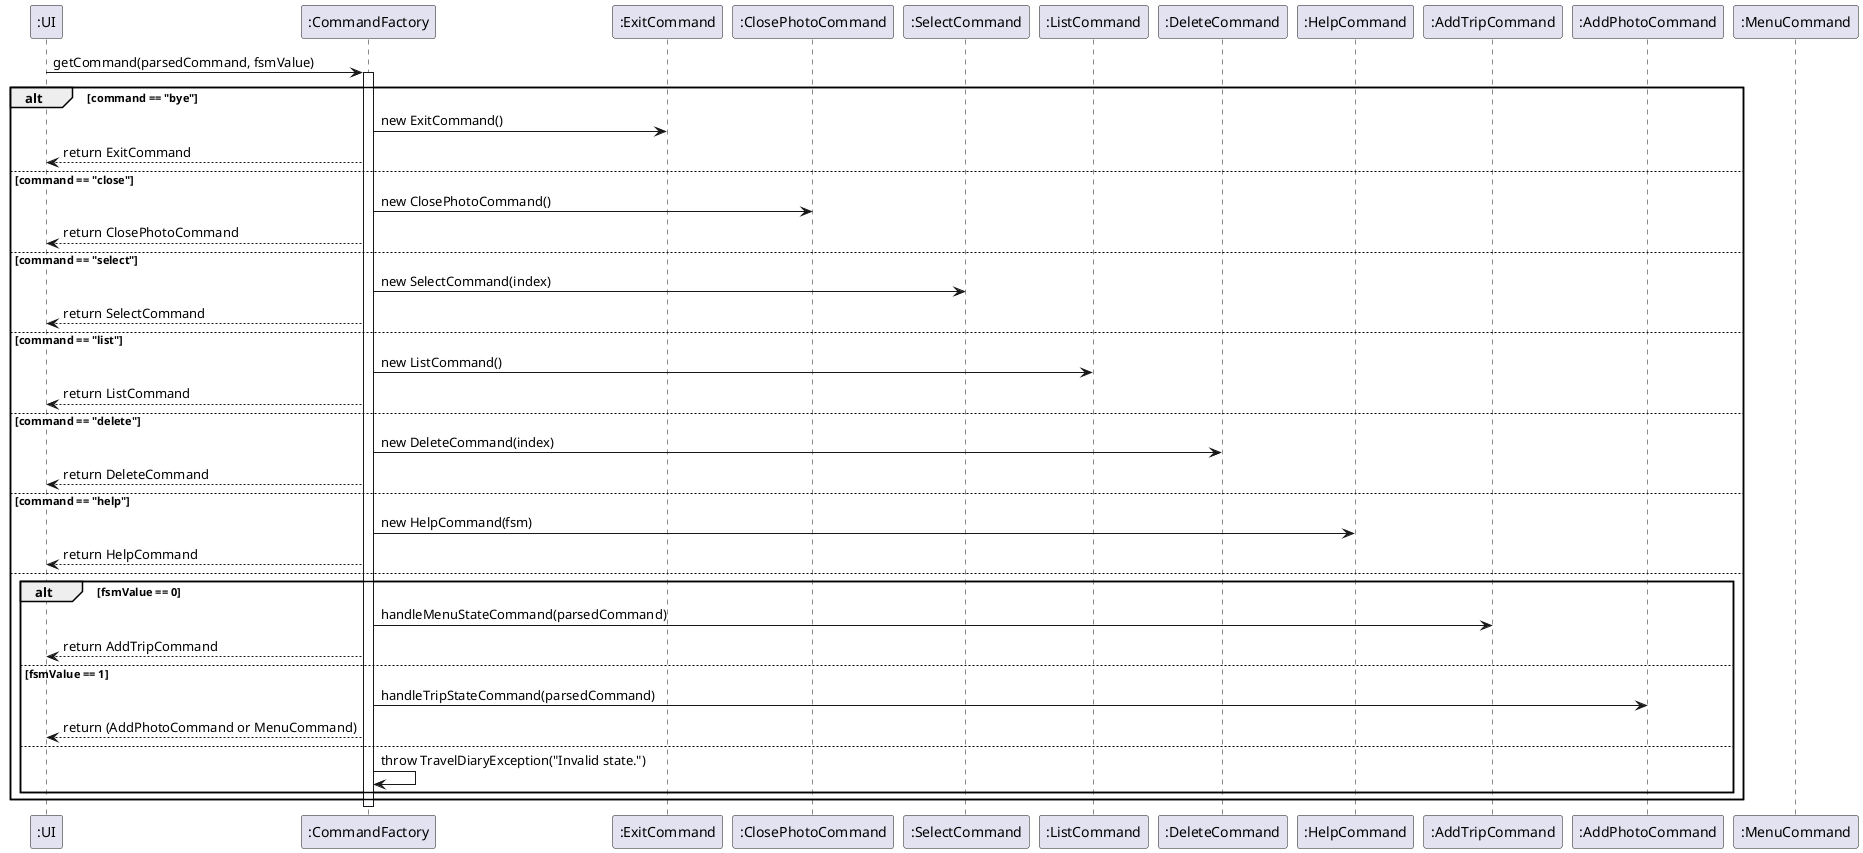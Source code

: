 @startuml

participant ":UI" as Caller
participant ":CommandFactory" as CF
participant ":ExitCommand" as EC
participant ":ClosePhotoCommand" as CPC
participant ":SelectCommand" as SC
participant ":ListCommand" as LC
participant ":DeleteCommand" as DC
participant ":HelpCommand" as HC
participant ":AddTripCommand" as ATC
participant ":AddPhotoCommand" as APC
participant ":MenuCommand" as MC

Caller -> CF: getCommand(parsedCommand, fsmValue)
activate CF

alt command == "bye"
    CF -> EC: new ExitCommand()
    CF --> Caller: return ExitCommand
else command == "close"
    CF -> CPC: new ClosePhotoCommand()
    CF --> Caller: return ClosePhotoCommand
else command == "select"
    CF -> SC: new SelectCommand(index)
    CF --> Caller: return SelectCommand
else command == "list"
    CF -> LC: new ListCommand()
    CF --> Caller: return ListCommand
else command == "delete"
    CF -> DC: new DeleteCommand(index)
    CF --> Caller: return DeleteCommand
else command == "help"
    CF -> HC: new HelpCommand(fsm)
    CF --> Caller: return HelpCommand
else
    alt fsmValue == 0
        CF -> ATC: handleMenuStateCommand(parsedCommand)
        CF --> Caller: return AddTripCommand
    else fsmValue == 1
        CF -> APC: handleTripStateCommand(parsedCommand)
        CF --> Caller: return (AddPhotoCommand or MenuCommand)
    else
        CF -> CF: throw TravelDiaryException("Invalid state.")
    end alt
end alt

deactivate CF
@enduml
